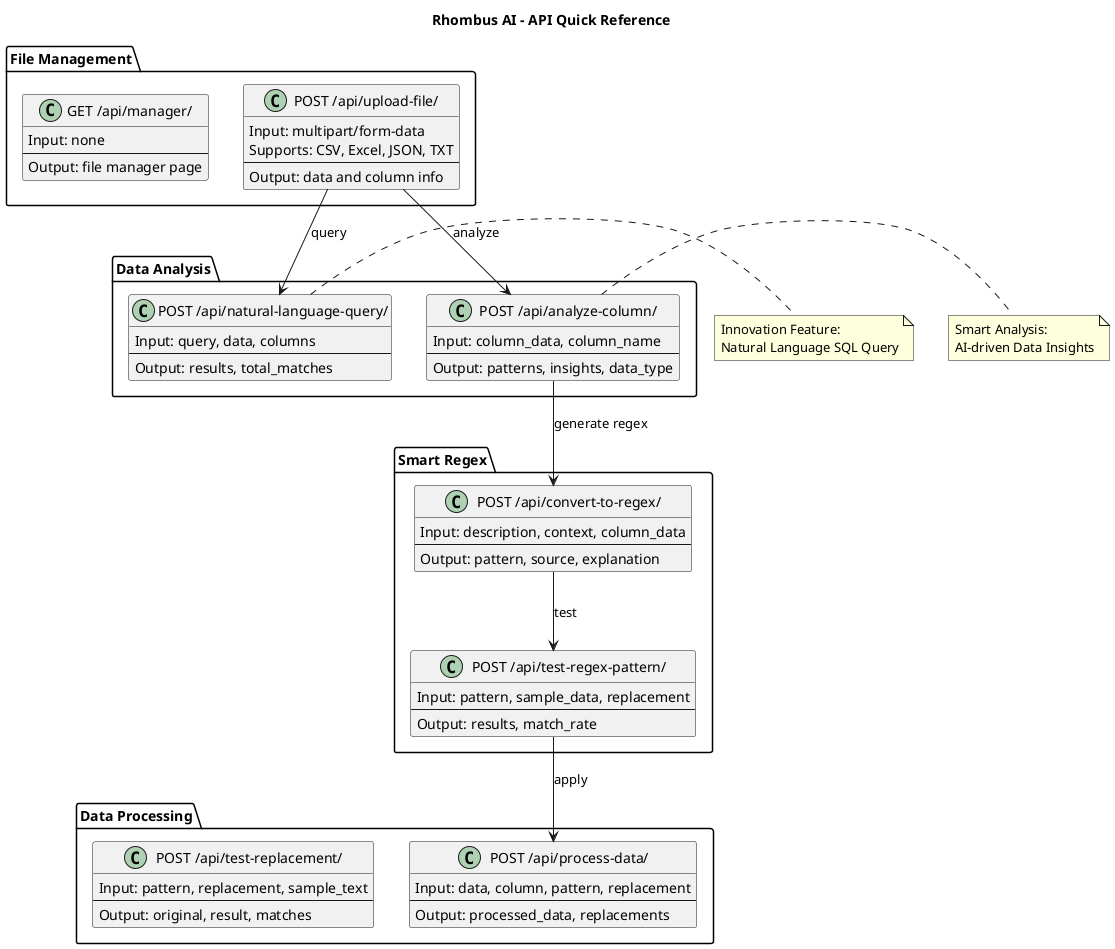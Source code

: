 @startuml
title Rhombus AI - API Quick Reference


package "File Management" {
  class "POST /api/upload-file/" as upload {
    Input: multipart/form-data
    Supports: CSV, Excel, JSON, TXT
    --
    Output: data and column info
  }

  class "GET /api/manager/" as manager {
    Input: none
    --
    Output: file manager page
  }
}

package "Smart Regex" {
  class "POST /api/convert-to-regex/" as regex {
    Input: description, context, column_data
    --
    Output: pattern, source, explanation
  }

  class "POST /api/test-regex-pattern/" as test {
    Input: pattern, sample_data, replacement
    --
    Output: results, match_rate
  }
}

package "Data Analysis" {
  class "POST /api/analyze-column/" as analyze {
    Input: column_data, column_name
    --
    Output: patterns, insights, data_type
  }

  class "POST /api/natural-language-query/" as query {
    Input: query, data, columns
    --
    Output: results, total_matches
  }
}

package "Data Processing" {
  class "POST /api/process-data/" as process {
    Input: data, column, pattern, replacement
    --
    Output: processed_data, replacements
  }

  class "POST /api/test-replacement/" as replace {
    Input: pattern, replacement, sample_text
    --
    Output: original, result, matches
  }
}

upload --> analyze : analyze
analyze --> regex : generate regex
regex --> test : test
test --> process : apply
upload --> query : query

note right of query : Innovation Feature:\nNatural Language SQL Query
note right of analyze : Smart Analysis:\nAI-driven Data Insights

@enduml